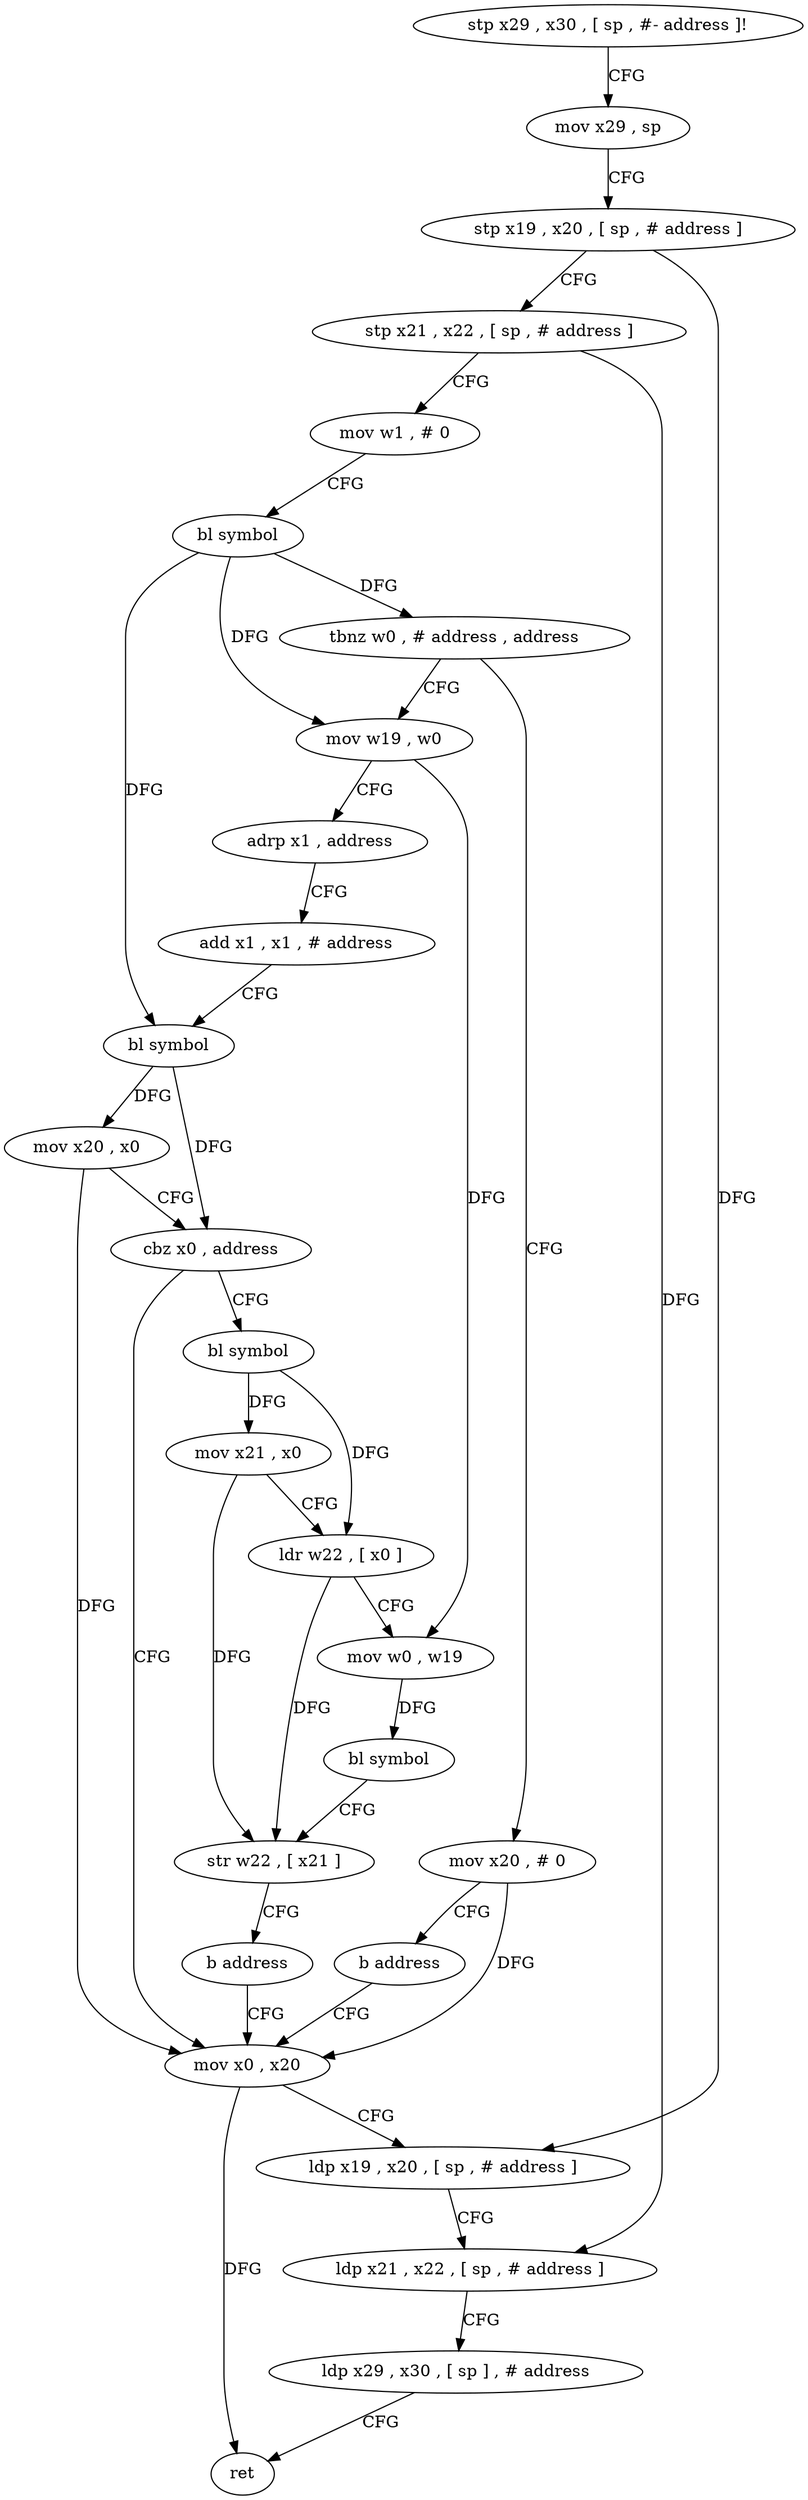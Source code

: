 digraph "func" {
"4206892" [label = "stp x29 , x30 , [ sp , #- address ]!" ]
"4206896" [label = "mov x29 , sp" ]
"4206900" [label = "stp x19 , x20 , [ sp , # address ]" ]
"4206904" [label = "stp x21 , x22 , [ sp , # address ]" ]
"4206908" [label = "mov w1 , # 0" ]
"4206912" [label = "bl symbol" ]
"4206916" [label = "tbnz w0 , # address , address" ]
"4206992" [label = "mov x20 , # 0" ]
"4206920" [label = "mov w19 , w0" ]
"4206996" [label = "b address" ]
"4206944" [label = "mov x0 , x20" ]
"4206924" [label = "adrp x1 , address" ]
"4206928" [label = "add x1 , x1 , # address" ]
"4206932" [label = "bl symbol" ]
"4206936" [label = "mov x20 , x0" ]
"4206940" [label = "cbz x0 , address" ]
"4206964" [label = "bl symbol" ]
"4206948" [label = "ldp x19 , x20 , [ sp , # address ]" ]
"4206952" [label = "ldp x21 , x22 , [ sp , # address ]" ]
"4206956" [label = "ldp x29 , x30 , [ sp ] , # address" ]
"4206960" [label = "ret" ]
"4206968" [label = "mov x21 , x0" ]
"4206972" [label = "ldr w22 , [ x0 ]" ]
"4206976" [label = "mov w0 , w19" ]
"4206980" [label = "bl symbol" ]
"4206984" [label = "str w22 , [ x21 ]" ]
"4206988" [label = "b address" ]
"4206892" -> "4206896" [ label = "CFG" ]
"4206896" -> "4206900" [ label = "CFG" ]
"4206900" -> "4206904" [ label = "CFG" ]
"4206900" -> "4206948" [ label = "DFG" ]
"4206904" -> "4206908" [ label = "CFG" ]
"4206904" -> "4206952" [ label = "DFG" ]
"4206908" -> "4206912" [ label = "CFG" ]
"4206912" -> "4206916" [ label = "DFG" ]
"4206912" -> "4206920" [ label = "DFG" ]
"4206912" -> "4206932" [ label = "DFG" ]
"4206916" -> "4206992" [ label = "CFG" ]
"4206916" -> "4206920" [ label = "CFG" ]
"4206992" -> "4206996" [ label = "CFG" ]
"4206992" -> "4206944" [ label = "DFG" ]
"4206920" -> "4206924" [ label = "CFG" ]
"4206920" -> "4206976" [ label = "DFG" ]
"4206996" -> "4206944" [ label = "CFG" ]
"4206944" -> "4206948" [ label = "CFG" ]
"4206944" -> "4206960" [ label = "DFG" ]
"4206924" -> "4206928" [ label = "CFG" ]
"4206928" -> "4206932" [ label = "CFG" ]
"4206932" -> "4206936" [ label = "DFG" ]
"4206932" -> "4206940" [ label = "DFG" ]
"4206936" -> "4206940" [ label = "CFG" ]
"4206936" -> "4206944" [ label = "DFG" ]
"4206940" -> "4206964" [ label = "CFG" ]
"4206940" -> "4206944" [ label = "CFG" ]
"4206964" -> "4206968" [ label = "DFG" ]
"4206964" -> "4206972" [ label = "DFG" ]
"4206948" -> "4206952" [ label = "CFG" ]
"4206952" -> "4206956" [ label = "CFG" ]
"4206956" -> "4206960" [ label = "CFG" ]
"4206968" -> "4206972" [ label = "CFG" ]
"4206968" -> "4206984" [ label = "DFG" ]
"4206972" -> "4206976" [ label = "CFG" ]
"4206972" -> "4206984" [ label = "DFG" ]
"4206976" -> "4206980" [ label = "DFG" ]
"4206980" -> "4206984" [ label = "CFG" ]
"4206984" -> "4206988" [ label = "CFG" ]
"4206988" -> "4206944" [ label = "CFG" ]
}
